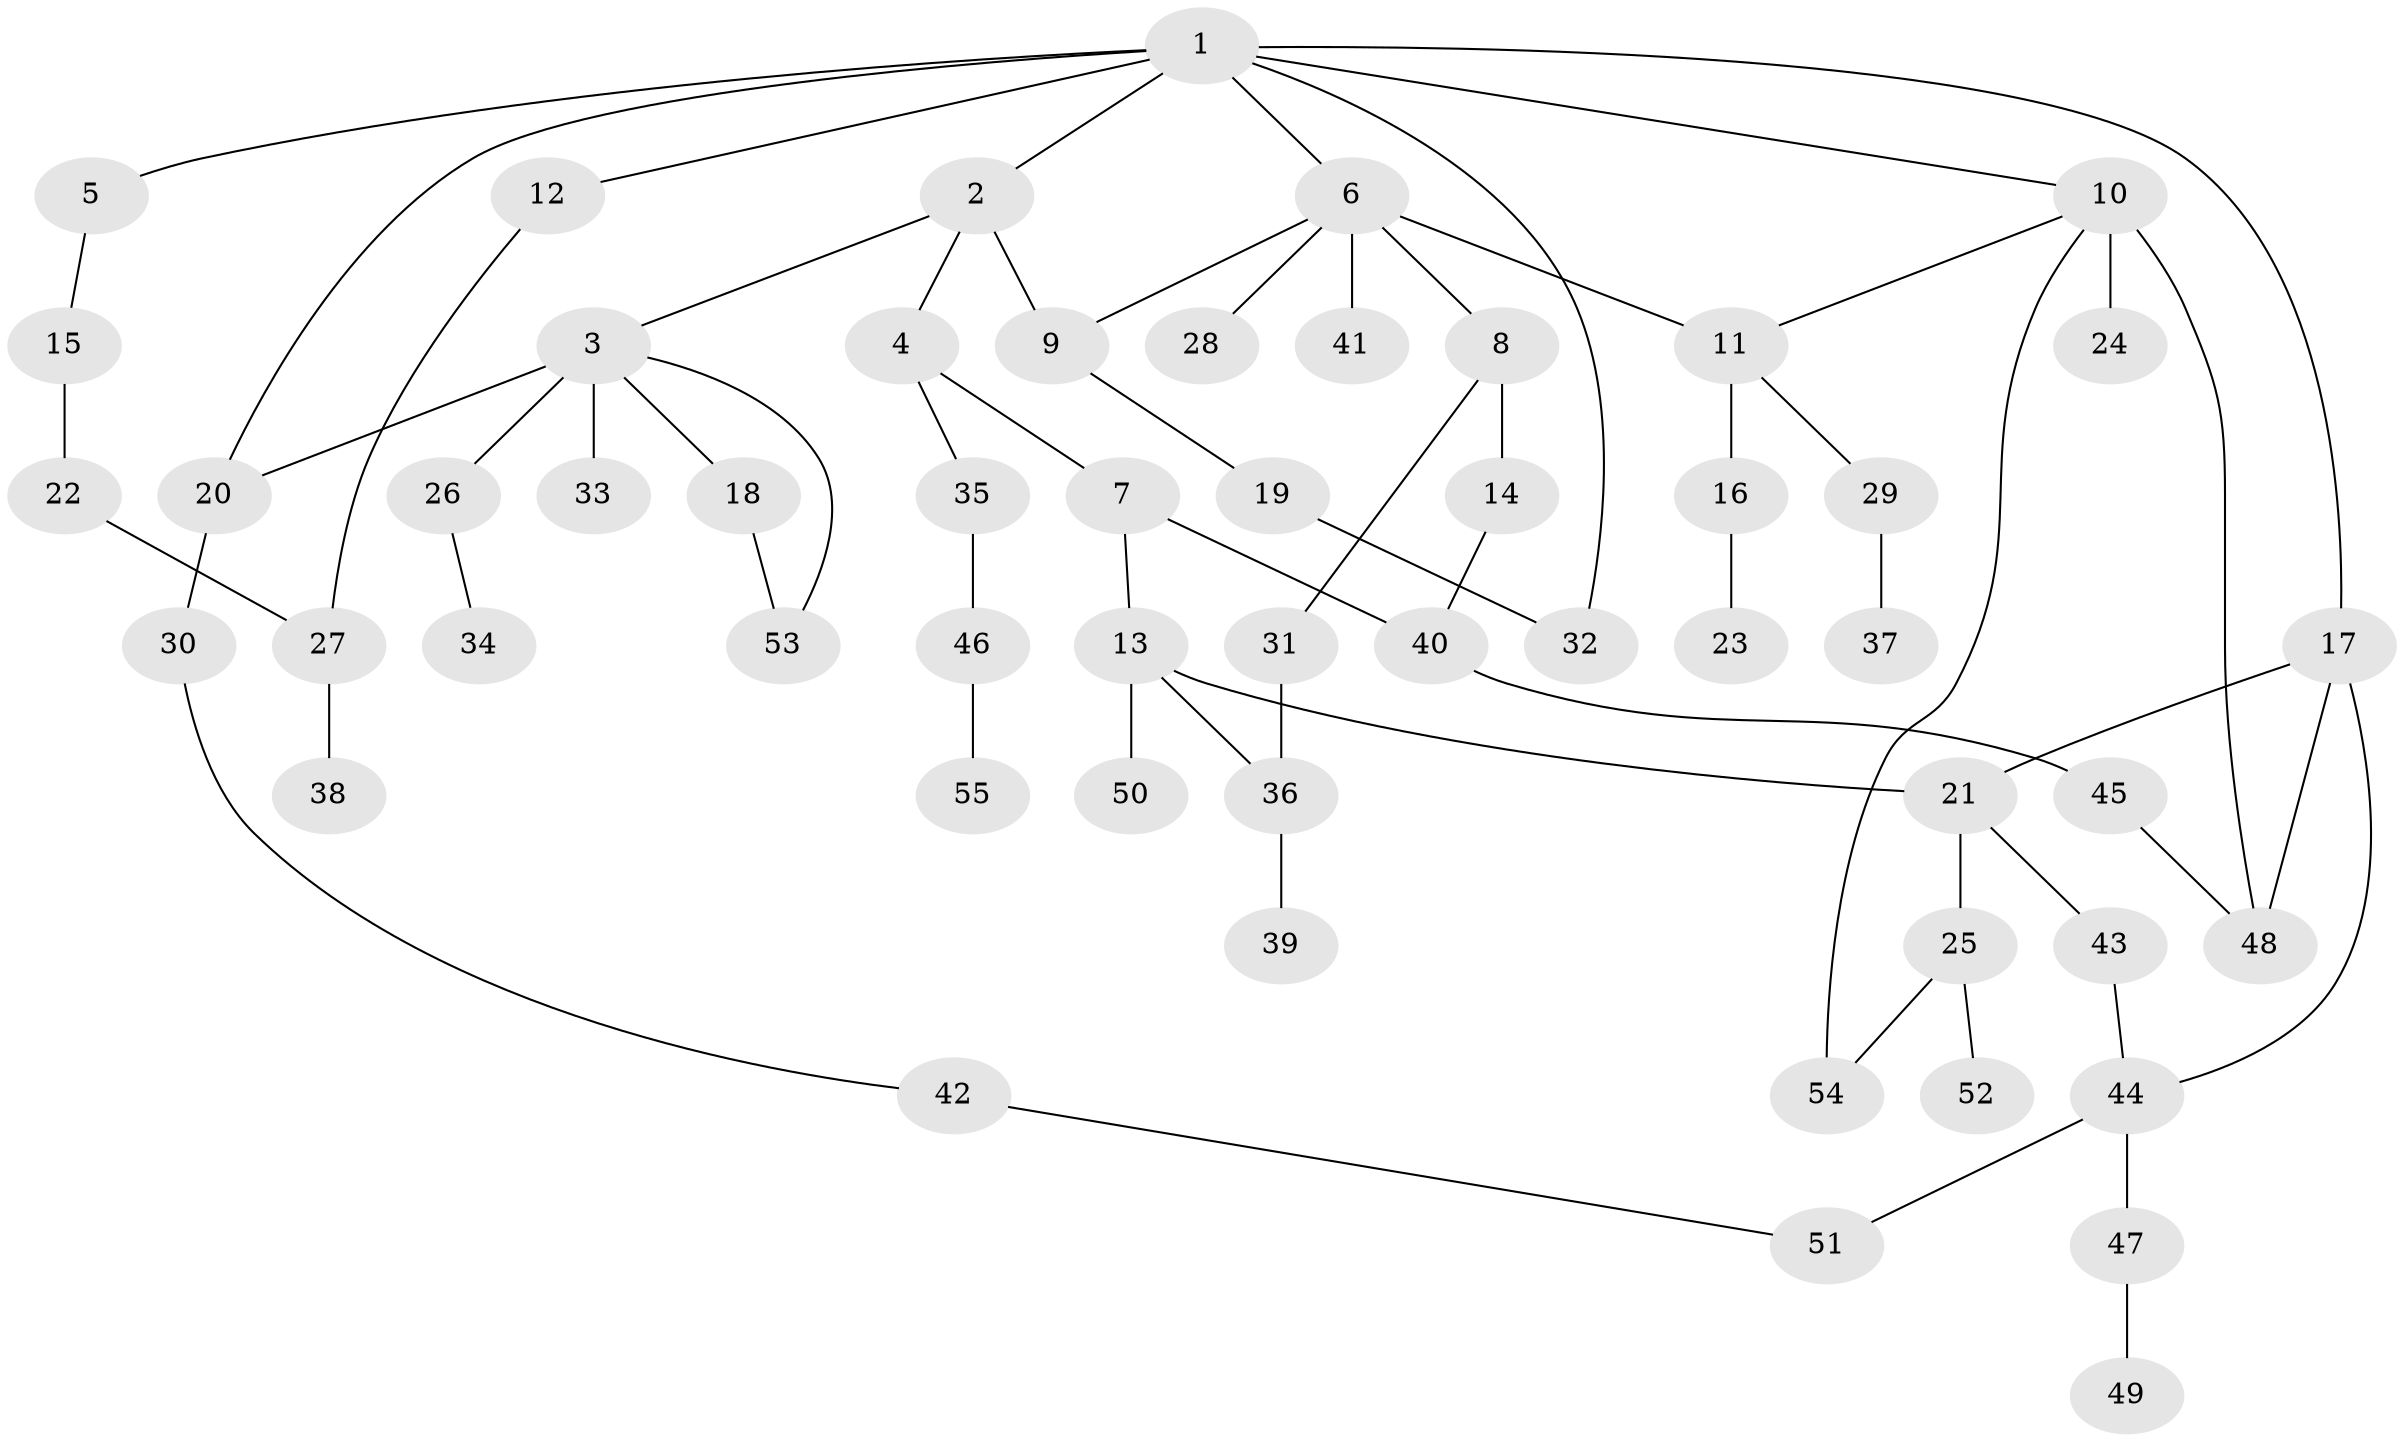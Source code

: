// original degree distribution, {9: 0.00909090909090909, 5: 0.05454545454545454, 4: 0.1, 3: 0.18181818181818182, 6: 0.00909090909090909, 2: 0.23636363636363636, 1: 0.4090909090909091}
// Generated by graph-tools (version 1.1) at 2025/34/03/09/25 02:34:18]
// undirected, 55 vertices, 68 edges
graph export_dot {
graph [start="1"]
  node [color=gray90,style=filled];
  1;
  2;
  3;
  4;
  5;
  6;
  7;
  8;
  9;
  10;
  11;
  12;
  13;
  14;
  15;
  16;
  17;
  18;
  19;
  20;
  21;
  22;
  23;
  24;
  25;
  26;
  27;
  28;
  29;
  30;
  31;
  32;
  33;
  34;
  35;
  36;
  37;
  38;
  39;
  40;
  41;
  42;
  43;
  44;
  45;
  46;
  47;
  48;
  49;
  50;
  51;
  52;
  53;
  54;
  55;
  1 -- 2 [weight=1.0];
  1 -- 5 [weight=1.0];
  1 -- 6 [weight=1.0];
  1 -- 10 [weight=1.0];
  1 -- 12 [weight=1.0];
  1 -- 17 [weight=1.0];
  1 -- 20 [weight=1.0];
  1 -- 32 [weight=1.0];
  2 -- 3 [weight=1.0];
  2 -- 4 [weight=1.0];
  2 -- 9 [weight=1.0];
  3 -- 18 [weight=1.0];
  3 -- 20 [weight=1.0];
  3 -- 26 [weight=1.0];
  3 -- 33 [weight=3.0];
  3 -- 53 [weight=1.0];
  4 -- 7 [weight=3.0];
  4 -- 35 [weight=1.0];
  5 -- 15 [weight=1.0];
  6 -- 8 [weight=2.0];
  6 -- 9 [weight=1.0];
  6 -- 11 [weight=1.0];
  6 -- 28 [weight=1.0];
  6 -- 41 [weight=1.0];
  7 -- 13 [weight=1.0];
  7 -- 40 [weight=1.0];
  8 -- 14 [weight=1.0];
  8 -- 31 [weight=1.0];
  9 -- 19 [weight=1.0];
  10 -- 11 [weight=1.0];
  10 -- 24 [weight=4.0];
  10 -- 48 [weight=1.0];
  10 -- 54 [weight=1.0];
  11 -- 16 [weight=2.0];
  11 -- 29 [weight=1.0];
  12 -- 27 [weight=1.0];
  13 -- 21 [weight=1.0];
  13 -- 36 [weight=1.0];
  13 -- 50 [weight=1.0];
  14 -- 40 [weight=1.0];
  15 -- 22 [weight=2.0];
  16 -- 23 [weight=1.0];
  17 -- 21 [weight=1.0];
  17 -- 44 [weight=1.0];
  17 -- 48 [weight=1.0];
  18 -- 53 [weight=1.0];
  19 -- 32 [weight=1.0];
  20 -- 30 [weight=1.0];
  21 -- 25 [weight=1.0];
  21 -- 43 [weight=1.0];
  22 -- 27 [weight=1.0];
  25 -- 52 [weight=1.0];
  25 -- 54 [weight=1.0];
  26 -- 34 [weight=1.0];
  27 -- 38 [weight=1.0];
  29 -- 37 [weight=1.0];
  30 -- 42 [weight=1.0];
  31 -- 36 [weight=1.0];
  35 -- 46 [weight=1.0];
  36 -- 39 [weight=1.0];
  40 -- 45 [weight=1.0];
  42 -- 51 [weight=1.0];
  43 -- 44 [weight=1.0];
  44 -- 47 [weight=1.0];
  44 -- 51 [weight=1.0];
  45 -- 48 [weight=3.0];
  46 -- 55 [weight=1.0];
  47 -- 49 [weight=2.0];
}

